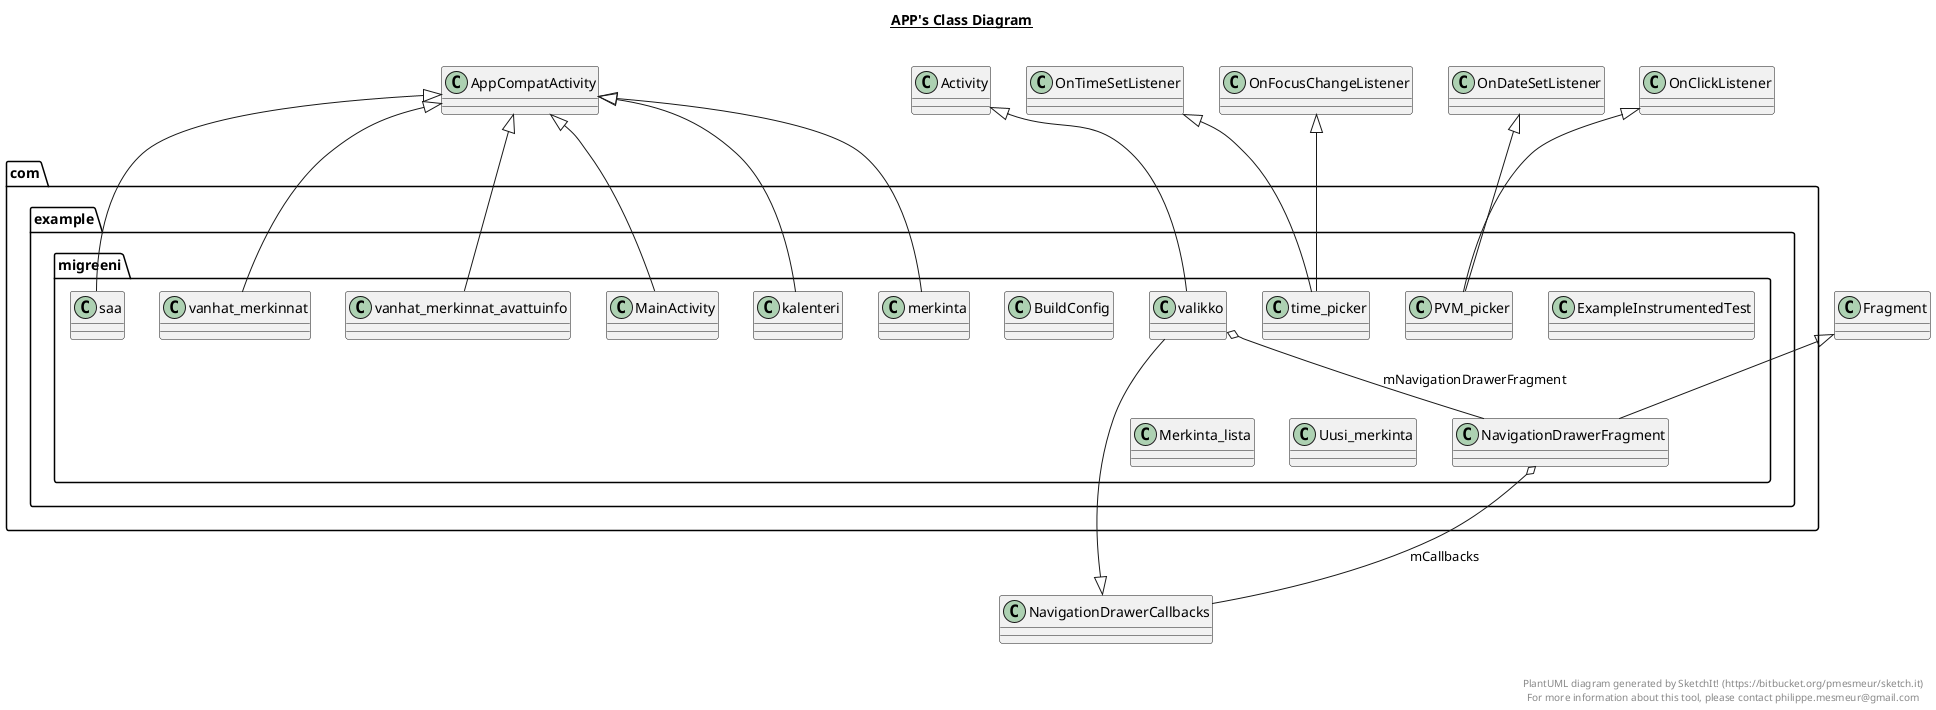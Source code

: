 @startuml

title __APP's Class Diagram__\n

  package com.example.migreeni {
    class BuildConfig {
    }
  }
  

  package com.example.migreeni {
    class ExampleInstrumentedTest {
    }
  }
  

  package com.example.migreeni {
    class MainActivity {
    }
  }
  

  package com.example.migreeni {
    class Merkinta_lista {
    }
  }
  

  package com.example.migreeni {
    class NavigationDrawerFragment {
    }
  }
  

  package com.example.migreeni {
    class PVM_picker {
    }
  }
  

  package com.example.migreeni {
    class Uusi_merkinta {
    }
  }
  

  package com.example.migreeni {
    class kalenteri {
    }
  }
  

  package com.example.migreeni {
    class merkinta {
    }
  }
  

  package com.example.migreeni {
    class saa {
    }
  }
  

  package com.example.migreeni {
    class time_picker {
    }
  }
  

  package com.example.migreeni {
    class valikko {
    }
  }
  

  package com.example.migreeni {
    class vanhat_merkinnat {
    }
  }
  

  package com.example.migreeni {
    class vanhat_merkinnat_avattuinfo {
    }
  }
  

  MainActivity -up-|> AppCompatActivity
  NavigationDrawerFragment -up-|> Fragment
  NavigationDrawerFragment o-- NavigationDrawerCallbacks : mCallbacks
  PVM_picker -up-|> OnClickListener
  PVM_picker -up-|> OnDateSetListener
  kalenteri -up-|> AppCompatActivity
  merkinta -up-|> AppCompatActivity
  saa -up-|> AppCompatActivity
  time_picker -up-|> OnFocusChangeListener
  time_picker -up-|> OnTimeSetListener
  valikko -up-|> NavigationDrawerCallbacks
  valikko -up-|> Activity
  valikko o-- NavigationDrawerFragment : mNavigationDrawerFragment
  vanhat_merkinnat -up-|> AppCompatActivity
  vanhat_merkinnat_avattuinfo -up-|> AppCompatActivity


right footer


PlantUML diagram generated by SketchIt! (https://bitbucket.org/pmesmeur/sketch.it)
For more information about this tool, please contact philippe.mesmeur@gmail.com
endfooter

@enduml
